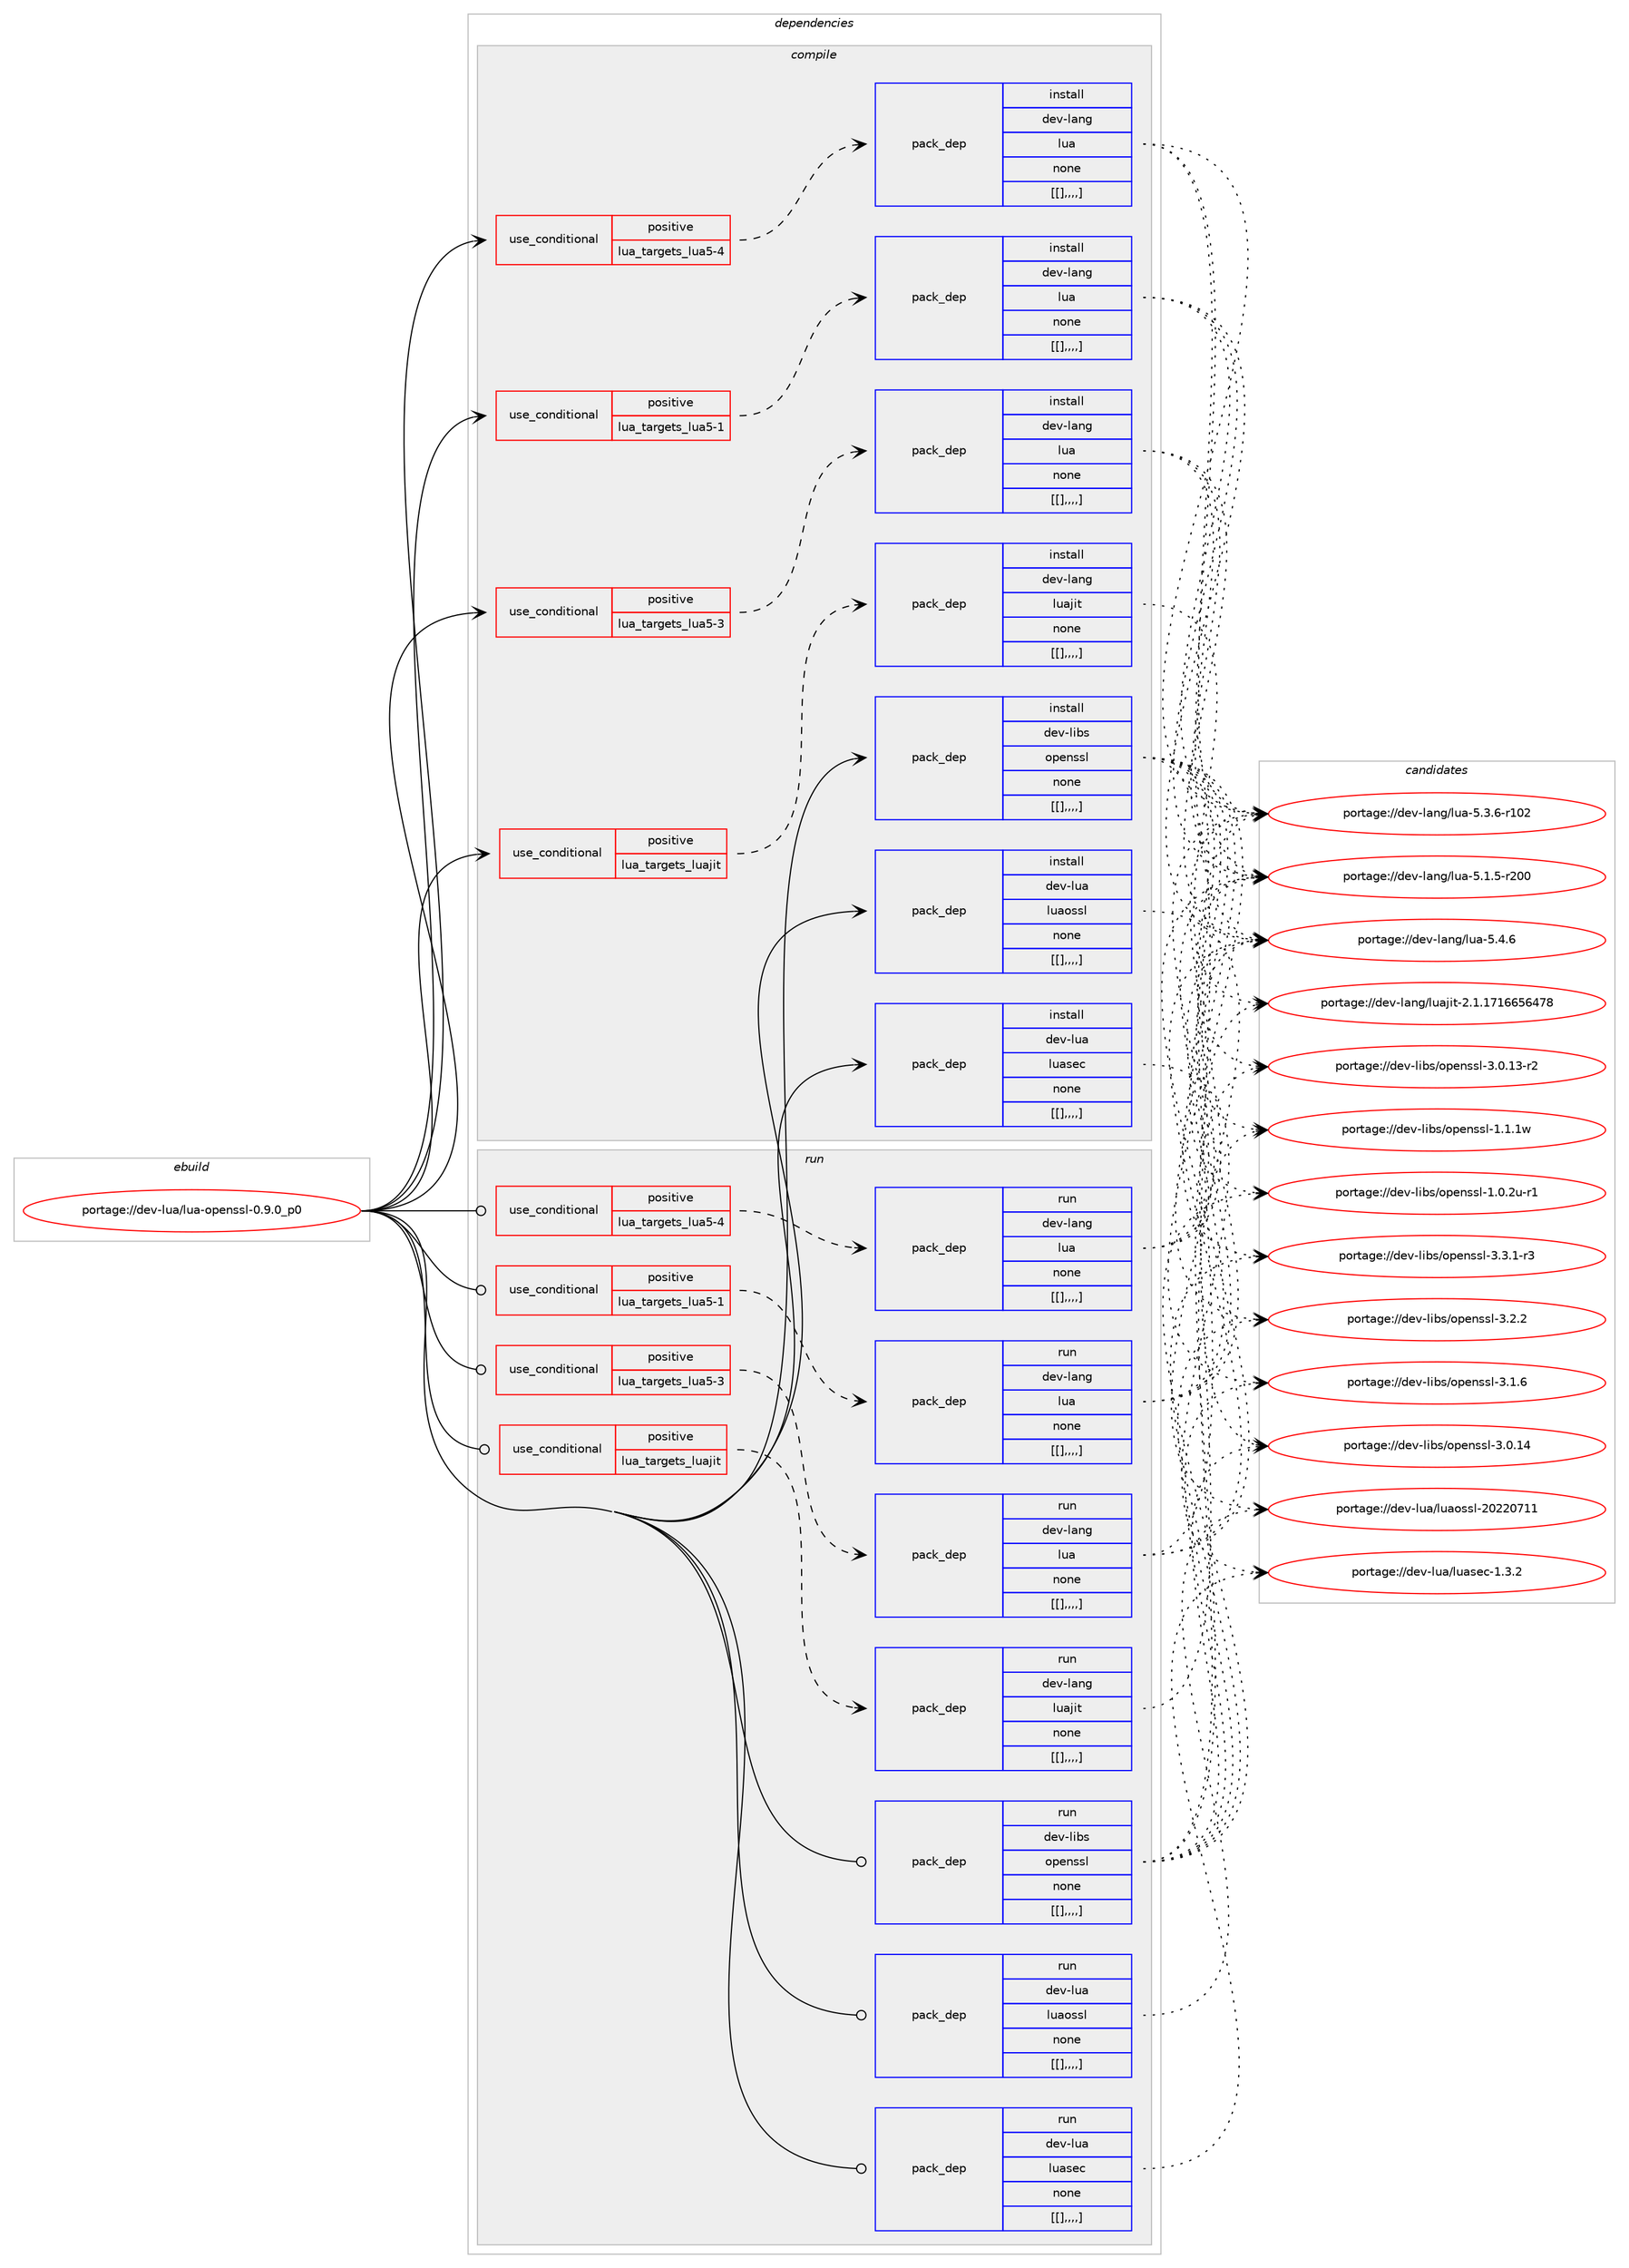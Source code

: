 digraph prolog {

# *************
# Graph options
# *************

newrank=true;
concentrate=true;
compound=true;
graph [rankdir=LR,fontname=Helvetica,fontsize=10,ranksep=1.5];#, ranksep=2.5, nodesep=0.2];
edge  [arrowhead=vee];
node  [fontname=Helvetica,fontsize=10];

# **********
# The ebuild
# **********

subgraph cluster_leftcol {
color=gray;
label=<<i>ebuild</i>>;
id [label="portage://dev-lua/lua-openssl-0.9.0_p0", color=red, width=4, href="../dev-lua/lua-openssl-0.9.0_p0.svg"];
}

# ****************
# The dependencies
# ****************

subgraph cluster_midcol {
color=gray;
label=<<i>dependencies</i>>;
subgraph cluster_compile {
fillcolor="#eeeeee";
style=filled;
label=<<i>compile</i>>;
subgraph cond29517 {
dependency117306 [label=<<TABLE BORDER="0" CELLBORDER="1" CELLSPACING="0" CELLPADDING="4"><TR><TD ROWSPAN="3" CELLPADDING="10">use_conditional</TD></TR><TR><TD>positive</TD></TR><TR><TD>lua_targets_lua5-1</TD></TR></TABLE>>, shape=none, color=red];
subgraph pack86620 {
dependency117307 [label=<<TABLE BORDER="0" CELLBORDER="1" CELLSPACING="0" CELLPADDING="4" WIDTH="220"><TR><TD ROWSPAN="6" CELLPADDING="30">pack_dep</TD></TR><TR><TD WIDTH="110">install</TD></TR><TR><TD>dev-lang</TD></TR><TR><TD>lua</TD></TR><TR><TD>none</TD></TR><TR><TD>[[],,,,]</TD></TR></TABLE>>, shape=none, color=blue];
}
dependency117306:e -> dependency117307:w [weight=20,style="dashed",arrowhead="vee"];
}
id:e -> dependency117306:w [weight=20,style="solid",arrowhead="vee"];
subgraph cond29518 {
dependency117308 [label=<<TABLE BORDER="0" CELLBORDER="1" CELLSPACING="0" CELLPADDING="4"><TR><TD ROWSPAN="3" CELLPADDING="10">use_conditional</TD></TR><TR><TD>positive</TD></TR><TR><TD>lua_targets_lua5-3</TD></TR></TABLE>>, shape=none, color=red];
subgraph pack86621 {
dependency117309 [label=<<TABLE BORDER="0" CELLBORDER="1" CELLSPACING="0" CELLPADDING="4" WIDTH="220"><TR><TD ROWSPAN="6" CELLPADDING="30">pack_dep</TD></TR><TR><TD WIDTH="110">install</TD></TR><TR><TD>dev-lang</TD></TR><TR><TD>lua</TD></TR><TR><TD>none</TD></TR><TR><TD>[[],,,,]</TD></TR></TABLE>>, shape=none, color=blue];
}
dependency117308:e -> dependency117309:w [weight=20,style="dashed",arrowhead="vee"];
}
id:e -> dependency117308:w [weight=20,style="solid",arrowhead="vee"];
subgraph cond29519 {
dependency117310 [label=<<TABLE BORDER="0" CELLBORDER="1" CELLSPACING="0" CELLPADDING="4"><TR><TD ROWSPAN="3" CELLPADDING="10">use_conditional</TD></TR><TR><TD>positive</TD></TR><TR><TD>lua_targets_lua5-4</TD></TR></TABLE>>, shape=none, color=red];
subgraph pack86622 {
dependency117311 [label=<<TABLE BORDER="0" CELLBORDER="1" CELLSPACING="0" CELLPADDING="4" WIDTH="220"><TR><TD ROWSPAN="6" CELLPADDING="30">pack_dep</TD></TR><TR><TD WIDTH="110">install</TD></TR><TR><TD>dev-lang</TD></TR><TR><TD>lua</TD></TR><TR><TD>none</TD></TR><TR><TD>[[],,,,]</TD></TR></TABLE>>, shape=none, color=blue];
}
dependency117310:e -> dependency117311:w [weight=20,style="dashed",arrowhead="vee"];
}
id:e -> dependency117310:w [weight=20,style="solid",arrowhead="vee"];
subgraph cond29520 {
dependency117312 [label=<<TABLE BORDER="0" CELLBORDER="1" CELLSPACING="0" CELLPADDING="4"><TR><TD ROWSPAN="3" CELLPADDING="10">use_conditional</TD></TR><TR><TD>positive</TD></TR><TR><TD>lua_targets_luajit</TD></TR></TABLE>>, shape=none, color=red];
subgraph pack86623 {
dependency117313 [label=<<TABLE BORDER="0" CELLBORDER="1" CELLSPACING="0" CELLPADDING="4" WIDTH="220"><TR><TD ROWSPAN="6" CELLPADDING="30">pack_dep</TD></TR><TR><TD WIDTH="110">install</TD></TR><TR><TD>dev-lang</TD></TR><TR><TD>luajit</TD></TR><TR><TD>none</TD></TR><TR><TD>[[],,,,]</TD></TR></TABLE>>, shape=none, color=blue];
}
dependency117312:e -> dependency117313:w [weight=20,style="dashed",arrowhead="vee"];
}
id:e -> dependency117312:w [weight=20,style="solid",arrowhead="vee"];
subgraph pack86624 {
dependency117314 [label=<<TABLE BORDER="0" CELLBORDER="1" CELLSPACING="0" CELLPADDING="4" WIDTH="220"><TR><TD ROWSPAN="6" CELLPADDING="30">pack_dep</TD></TR><TR><TD WIDTH="110">install</TD></TR><TR><TD>dev-libs</TD></TR><TR><TD>openssl</TD></TR><TR><TD>none</TD></TR><TR><TD>[[],,,,]</TD></TR></TABLE>>, shape=none, color=blue];
}
id:e -> dependency117314:w [weight=20,style="solid",arrowhead="vee"];
subgraph pack86625 {
dependency117315 [label=<<TABLE BORDER="0" CELLBORDER="1" CELLSPACING="0" CELLPADDING="4" WIDTH="220"><TR><TD ROWSPAN="6" CELLPADDING="30">pack_dep</TD></TR><TR><TD WIDTH="110">install</TD></TR><TR><TD>dev-lua</TD></TR><TR><TD>luaossl</TD></TR><TR><TD>none</TD></TR><TR><TD>[[],,,,]</TD></TR></TABLE>>, shape=none, color=blue];
}
id:e -> dependency117315:w [weight=20,style="solid",arrowhead="vee"];
subgraph pack86626 {
dependency117316 [label=<<TABLE BORDER="0" CELLBORDER="1" CELLSPACING="0" CELLPADDING="4" WIDTH="220"><TR><TD ROWSPAN="6" CELLPADDING="30">pack_dep</TD></TR><TR><TD WIDTH="110">install</TD></TR><TR><TD>dev-lua</TD></TR><TR><TD>luasec</TD></TR><TR><TD>none</TD></TR><TR><TD>[[],,,,]</TD></TR></TABLE>>, shape=none, color=blue];
}
id:e -> dependency117316:w [weight=20,style="solid",arrowhead="vee"];
}
subgraph cluster_compileandrun {
fillcolor="#eeeeee";
style=filled;
label=<<i>compile and run</i>>;
}
subgraph cluster_run {
fillcolor="#eeeeee";
style=filled;
label=<<i>run</i>>;
subgraph cond29521 {
dependency117317 [label=<<TABLE BORDER="0" CELLBORDER="1" CELLSPACING="0" CELLPADDING="4"><TR><TD ROWSPAN="3" CELLPADDING="10">use_conditional</TD></TR><TR><TD>positive</TD></TR><TR><TD>lua_targets_lua5-1</TD></TR></TABLE>>, shape=none, color=red];
subgraph pack86627 {
dependency117318 [label=<<TABLE BORDER="0" CELLBORDER="1" CELLSPACING="0" CELLPADDING="4" WIDTH="220"><TR><TD ROWSPAN="6" CELLPADDING="30">pack_dep</TD></TR><TR><TD WIDTH="110">run</TD></TR><TR><TD>dev-lang</TD></TR><TR><TD>lua</TD></TR><TR><TD>none</TD></TR><TR><TD>[[],,,,]</TD></TR></TABLE>>, shape=none, color=blue];
}
dependency117317:e -> dependency117318:w [weight=20,style="dashed",arrowhead="vee"];
}
id:e -> dependency117317:w [weight=20,style="solid",arrowhead="odot"];
subgraph cond29522 {
dependency117319 [label=<<TABLE BORDER="0" CELLBORDER="1" CELLSPACING="0" CELLPADDING="4"><TR><TD ROWSPAN="3" CELLPADDING="10">use_conditional</TD></TR><TR><TD>positive</TD></TR><TR><TD>lua_targets_lua5-3</TD></TR></TABLE>>, shape=none, color=red];
subgraph pack86628 {
dependency117320 [label=<<TABLE BORDER="0" CELLBORDER="1" CELLSPACING="0" CELLPADDING="4" WIDTH="220"><TR><TD ROWSPAN="6" CELLPADDING="30">pack_dep</TD></TR><TR><TD WIDTH="110">run</TD></TR><TR><TD>dev-lang</TD></TR><TR><TD>lua</TD></TR><TR><TD>none</TD></TR><TR><TD>[[],,,,]</TD></TR></TABLE>>, shape=none, color=blue];
}
dependency117319:e -> dependency117320:w [weight=20,style="dashed",arrowhead="vee"];
}
id:e -> dependency117319:w [weight=20,style="solid",arrowhead="odot"];
subgraph cond29523 {
dependency117321 [label=<<TABLE BORDER="0" CELLBORDER="1" CELLSPACING="0" CELLPADDING="4"><TR><TD ROWSPAN="3" CELLPADDING="10">use_conditional</TD></TR><TR><TD>positive</TD></TR><TR><TD>lua_targets_lua5-4</TD></TR></TABLE>>, shape=none, color=red];
subgraph pack86629 {
dependency117322 [label=<<TABLE BORDER="0" CELLBORDER="1" CELLSPACING="0" CELLPADDING="4" WIDTH="220"><TR><TD ROWSPAN="6" CELLPADDING="30">pack_dep</TD></TR><TR><TD WIDTH="110">run</TD></TR><TR><TD>dev-lang</TD></TR><TR><TD>lua</TD></TR><TR><TD>none</TD></TR><TR><TD>[[],,,,]</TD></TR></TABLE>>, shape=none, color=blue];
}
dependency117321:e -> dependency117322:w [weight=20,style="dashed",arrowhead="vee"];
}
id:e -> dependency117321:w [weight=20,style="solid",arrowhead="odot"];
subgraph cond29524 {
dependency117323 [label=<<TABLE BORDER="0" CELLBORDER="1" CELLSPACING="0" CELLPADDING="4"><TR><TD ROWSPAN="3" CELLPADDING="10">use_conditional</TD></TR><TR><TD>positive</TD></TR><TR><TD>lua_targets_luajit</TD></TR></TABLE>>, shape=none, color=red];
subgraph pack86630 {
dependency117324 [label=<<TABLE BORDER="0" CELLBORDER="1" CELLSPACING="0" CELLPADDING="4" WIDTH="220"><TR><TD ROWSPAN="6" CELLPADDING="30">pack_dep</TD></TR><TR><TD WIDTH="110">run</TD></TR><TR><TD>dev-lang</TD></TR><TR><TD>luajit</TD></TR><TR><TD>none</TD></TR><TR><TD>[[],,,,]</TD></TR></TABLE>>, shape=none, color=blue];
}
dependency117323:e -> dependency117324:w [weight=20,style="dashed",arrowhead="vee"];
}
id:e -> dependency117323:w [weight=20,style="solid",arrowhead="odot"];
subgraph pack86631 {
dependency117325 [label=<<TABLE BORDER="0" CELLBORDER="1" CELLSPACING="0" CELLPADDING="4" WIDTH="220"><TR><TD ROWSPAN="6" CELLPADDING="30">pack_dep</TD></TR><TR><TD WIDTH="110">run</TD></TR><TR><TD>dev-libs</TD></TR><TR><TD>openssl</TD></TR><TR><TD>none</TD></TR><TR><TD>[[],,,,]</TD></TR></TABLE>>, shape=none, color=blue];
}
id:e -> dependency117325:w [weight=20,style="solid",arrowhead="odot"];
subgraph pack86632 {
dependency117326 [label=<<TABLE BORDER="0" CELLBORDER="1" CELLSPACING="0" CELLPADDING="4" WIDTH="220"><TR><TD ROWSPAN="6" CELLPADDING="30">pack_dep</TD></TR><TR><TD WIDTH="110">run</TD></TR><TR><TD>dev-lua</TD></TR><TR><TD>luaossl</TD></TR><TR><TD>none</TD></TR><TR><TD>[[],,,,]</TD></TR></TABLE>>, shape=none, color=blue];
}
id:e -> dependency117326:w [weight=20,style="solid",arrowhead="odot"];
subgraph pack86633 {
dependency117327 [label=<<TABLE BORDER="0" CELLBORDER="1" CELLSPACING="0" CELLPADDING="4" WIDTH="220"><TR><TD ROWSPAN="6" CELLPADDING="30">pack_dep</TD></TR><TR><TD WIDTH="110">run</TD></TR><TR><TD>dev-lua</TD></TR><TR><TD>luasec</TD></TR><TR><TD>none</TD></TR><TR><TD>[[],,,,]</TD></TR></TABLE>>, shape=none, color=blue];
}
id:e -> dependency117327:w [weight=20,style="solid",arrowhead="odot"];
}
}

# **************
# The candidates
# **************

subgraph cluster_choices {
rank=same;
color=gray;
label=<<i>candidates</i>>;

subgraph choice86620 {
color=black;
nodesep=1;
choice10010111845108971101034710811797455346524654 [label="portage://dev-lang/lua-5.4.6", color=red, width=4,href="../dev-lang/lua-5.4.6.svg"];
choice1001011184510897110103471081179745534651465445114494850 [label="portage://dev-lang/lua-5.3.6-r102", color=red, width=4,href="../dev-lang/lua-5.3.6-r102.svg"];
choice1001011184510897110103471081179745534649465345114504848 [label="portage://dev-lang/lua-5.1.5-r200", color=red, width=4,href="../dev-lang/lua-5.1.5-r200.svg"];
dependency117307:e -> choice10010111845108971101034710811797455346524654:w [style=dotted,weight="100"];
dependency117307:e -> choice1001011184510897110103471081179745534651465445114494850:w [style=dotted,weight="100"];
dependency117307:e -> choice1001011184510897110103471081179745534649465345114504848:w [style=dotted,weight="100"];
}
subgraph choice86621 {
color=black;
nodesep=1;
choice10010111845108971101034710811797455346524654 [label="portage://dev-lang/lua-5.4.6", color=red, width=4,href="../dev-lang/lua-5.4.6.svg"];
choice1001011184510897110103471081179745534651465445114494850 [label="portage://dev-lang/lua-5.3.6-r102", color=red, width=4,href="../dev-lang/lua-5.3.6-r102.svg"];
choice1001011184510897110103471081179745534649465345114504848 [label="portage://dev-lang/lua-5.1.5-r200", color=red, width=4,href="../dev-lang/lua-5.1.5-r200.svg"];
dependency117309:e -> choice10010111845108971101034710811797455346524654:w [style=dotted,weight="100"];
dependency117309:e -> choice1001011184510897110103471081179745534651465445114494850:w [style=dotted,weight="100"];
dependency117309:e -> choice1001011184510897110103471081179745534649465345114504848:w [style=dotted,weight="100"];
}
subgraph choice86622 {
color=black;
nodesep=1;
choice10010111845108971101034710811797455346524654 [label="portage://dev-lang/lua-5.4.6", color=red, width=4,href="../dev-lang/lua-5.4.6.svg"];
choice1001011184510897110103471081179745534651465445114494850 [label="portage://dev-lang/lua-5.3.6-r102", color=red, width=4,href="../dev-lang/lua-5.3.6-r102.svg"];
choice1001011184510897110103471081179745534649465345114504848 [label="portage://dev-lang/lua-5.1.5-r200", color=red, width=4,href="../dev-lang/lua-5.1.5-r200.svg"];
dependency117311:e -> choice10010111845108971101034710811797455346524654:w [style=dotted,weight="100"];
dependency117311:e -> choice1001011184510897110103471081179745534651465445114494850:w [style=dotted,weight="100"];
dependency117311:e -> choice1001011184510897110103471081179745534649465345114504848:w [style=dotted,weight="100"];
}
subgraph choice86623 {
color=black;
nodesep=1;
choice10010111845108971101034710811797106105116455046494649554954545354525556 [label="portage://dev-lang/luajit-2.1.1716656478", color=red, width=4,href="../dev-lang/luajit-2.1.1716656478.svg"];
dependency117313:e -> choice10010111845108971101034710811797106105116455046494649554954545354525556:w [style=dotted,weight="100"];
}
subgraph choice86624 {
color=black;
nodesep=1;
choice1001011184510810598115471111121011101151151084551465146494511451 [label="portage://dev-libs/openssl-3.3.1-r3", color=red, width=4,href="../dev-libs/openssl-3.3.1-r3.svg"];
choice100101118451081059811547111112101110115115108455146504650 [label="portage://dev-libs/openssl-3.2.2", color=red, width=4,href="../dev-libs/openssl-3.2.2.svg"];
choice100101118451081059811547111112101110115115108455146494654 [label="portage://dev-libs/openssl-3.1.6", color=red, width=4,href="../dev-libs/openssl-3.1.6.svg"];
choice10010111845108105981154711111210111011511510845514648464952 [label="portage://dev-libs/openssl-3.0.14", color=red, width=4,href="../dev-libs/openssl-3.0.14.svg"];
choice100101118451081059811547111112101110115115108455146484649514511450 [label="portage://dev-libs/openssl-3.0.13-r2", color=red, width=4,href="../dev-libs/openssl-3.0.13-r2.svg"];
choice100101118451081059811547111112101110115115108454946494649119 [label="portage://dev-libs/openssl-1.1.1w", color=red, width=4,href="../dev-libs/openssl-1.1.1w.svg"];
choice1001011184510810598115471111121011101151151084549464846501174511449 [label="portage://dev-libs/openssl-1.0.2u-r1", color=red, width=4,href="../dev-libs/openssl-1.0.2u-r1.svg"];
dependency117314:e -> choice1001011184510810598115471111121011101151151084551465146494511451:w [style=dotted,weight="100"];
dependency117314:e -> choice100101118451081059811547111112101110115115108455146504650:w [style=dotted,weight="100"];
dependency117314:e -> choice100101118451081059811547111112101110115115108455146494654:w [style=dotted,weight="100"];
dependency117314:e -> choice10010111845108105981154711111210111011511510845514648464952:w [style=dotted,weight="100"];
dependency117314:e -> choice100101118451081059811547111112101110115115108455146484649514511450:w [style=dotted,weight="100"];
dependency117314:e -> choice100101118451081059811547111112101110115115108454946494649119:w [style=dotted,weight="100"];
dependency117314:e -> choice1001011184510810598115471111121011101151151084549464846501174511449:w [style=dotted,weight="100"];
}
subgraph choice86625 {
color=black;
nodesep=1;
choice10010111845108117974710811797111115115108455048505048554949 [label="portage://dev-lua/luaossl-20220711", color=red, width=4,href="../dev-lua/luaossl-20220711.svg"];
dependency117315:e -> choice10010111845108117974710811797111115115108455048505048554949:w [style=dotted,weight="100"];
}
subgraph choice86626 {
color=black;
nodesep=1;
choice1001011184510811797471081179711510199454946514650 [label="portage://dev-lua/luasec-1.3.2", color=red, width=4,href="../dev-lua/luasec-1.3.2.svg"];
dependency117316:e -> choice1001011184510811797471081179711510199454946514650:w [style=dotted,weight="100"];
}
subgraph choice86627 {
color=black;
nodesep=1;
choice10010111845108971101034710811797455346524654 [label="portage://dev-lang/lua-5.4.6", color=red, width=4,href="../dev-lang/lua-5.4.6.svg"];
choice1001011184510897110103471081179745534651465445114494850 [label="portage://dev-lang/lua-5.3.6-r102", color=red, width=4,href="../dev-lang/lua-5.3.6-r102.svg"];
choice1001011184510897110103471081179745534649465345114504848 [label="portage://dev-lang/lua-5.1.5-r200", color=red, width=4,href="../dev-lang/lua-5.1.5-r200.svg"];
dependency117318:e -> choice10010111845108971101034710811797455346524654:w [style=dotted,weight="100"];
dependency117318:e -> choice1001011184510897110103471081179745534651465445114494850:w [style=dotted,weight="100"];
dependency117318:e -> choice1001011184510897110103471081179745534649465345114504848:w [style=dotted,weight="100"];
}
subgraph choice86628 {
color=black;
nodesep=1;
choice10010111845108971101034710811797455346524654 [label="portage://dev-lang/lua-5.4.6", color=red, width=4,href="../dev-lang/lua-5.4.6.svg"];
choice1001011184510897110103471081179745534651465445114494850 [label="portage://dev-lang/lua-5.3.6-r102", color=red, width=4,href="../dev-lang/lua-5.3.6-r102.svg"];
choice1001011184510897110103471081179745534649465345114504848 [label="portage://dev-lang/lua-5.1.5-r200", color=red, width=4,href="../dev-lang/lua-5.1.5-r200.svg"];
dependency117320:e -> choice10010111845108971101034710811797455346524654:w [style=dotted,weight="100"];
dependency117320:e -> choice1001011184510897110103471081179745534651465445114494850:w [style=dotted,weight="100"];
dependency117320:e -> choice1001011184510897110103471081179745534649465345114504848:w [style=dotted,weight="100"];
}
subgraph choice86629 {
color=black;
nodesep=1;
choice10010111845108971101034710811797455346524654 [label="portage://dev-lang/lua-5.4.6", color=red, width=4,href="../dev-lang/lua-5.4.6.svg"];
choice1001011184510897110103471081179745534651465445114494850 [label="portage://dev-lang/lua-5.3.6-r102", color=red, width=4,href="../dev-lang/lua-5.3.6-r102.svg"];
choice1001011184510897110103471081179745534649465345114504848 [label="portage://dev-lang/lua-5.1.5-r200", color=red, width=4,href="../dev-lang/lua-5.1.5-r200.svg"];
dependency117322:e -> choice10010111845108971101034710811797455346524654:w [style=dotted,weight="100"];
dependency117322:e -> choice1001011184510897110103471081179745534651465445114494850:w [style=dotted,weight="100"];
dependency117322:e -> choice1001011184510897110103471081179745534649465345114504848:w [style=dotted,weight="100"];
}
subgraph choice86630 {
color=black;
nodesep=1;
choice10010111845108971101034710811797106105116455046494649554954545354525556 [label="portage://dev-lang/luajit-2.1.1716656478", color=red, width=4,href="../dev-lang/luajit-2.1.1716656478.svg"];
dependency117324:e -> choice10010111845108971101034710811797106105116455046494649554954545354525556:w [style=dotted,weight="100"];
}
subgraph choice86631 {
color=black;
nodesep=1;
choice1001011184510810598115471111121011101151151084551465146494511451 [label="portage://dev-libs/openssl-3.3.1-r3", color=red, width=4,href="../dev-libs/openssl-3.3.1-r3.svg"];
choice100101118451081059811547111112101110115115108455146504650 [label="portage://dev-libs/openssl-3.2.2", color=red, width=4,href="../dev-libs/openssl-3.2.2.svg"];
choice100101118451081059811547111112101110115115108455146494654 [label="portage://dev-libs/openssl-3.1.6", color=red, width=4,href="../dev-libs/openssl-3.1.6.svg"];
choice10010111845108105981154711111210111011511510845514648464952 [label="portage://dev-libs/openssl-3.0.14", color=red, width=4,href="../dev-libs/openssl-3.0.14.svg"];
choice100101118451081059811547111112101110115115108455146484649514511450 [label="portage://dev-libs/openssl-3.0.13-r2", color=red, width=4,href="../dev-libs/openssl-3.0.13-r2.svg"];
choice100101118451081059811547111112101110115115108454946494649119 [label="portage://dev-libs/openssl-1.1.1w", color=red, width=4,href="../dev-libs/openssl-1.1.1w.svg"];
choice1001011184510810598115471111121011101151151084549464846501174511449 [label="portage://dev-libs/openssl-1.0.2u-r1", color=red, width=4,href="../dev-libs/openssl-1.0.2u-r1.svg"];
dependency117325:e -> choice1001011184510810598115471111121011101151151084551465146494511451:w [style=dotted,weight="100"];
dependency117325:e -> choice100101118451081059811547111112101110115115108455146504650:w [style=dotted,weight="100"];
dependency117325:e -> choice100101118451081059811547111112101110115115108455146494654:w [style=dotted,weight="100"];
dependency117325:e -> choice10010111845108105981154711111210111011511510845514648464952:w [style=dotted,weight="100"];
dependency117325:e -> choice100101118451081059811547111112101110115115108455146484649514511450:w [style=dotted,weight="100"];
dependency117325:e -> choice100101118451081059811547111112101110115115108454946494649119:w [style=dotted,weight="100"];
dependency117325:e -> choice1001011184510810598115471111121011101151151084549464846501174511449:w [style=dotted,weight="100"];
}
subgraph choice86632 {
color=black;
nodesep=1;
choice10010111845108117974710811797111115115108455048505048554949 [label="portage://dev-lua/luaossl-20220711", color=red, width=4,href="../dev-lua/luaossl-20220711.svg"];
dependency117326:e -> choice10010111845108117974710811797111115115108455048505048554949:w [style=dotted,weight="100"];
}
subgraph choice86633 {
color=black;
nodesep=1;
choice1001011184510811797471081179711510199454946514650 [label="portage://dev-lua/luasec-1.3.2", color=red, width=4,href="../dev-lua/luasec-1.3.2.svg"];
dependency117327:e -> choice1001011184510811797471081179711510199454946514650:w [style=dotted,weight="100"];
}
}

}
